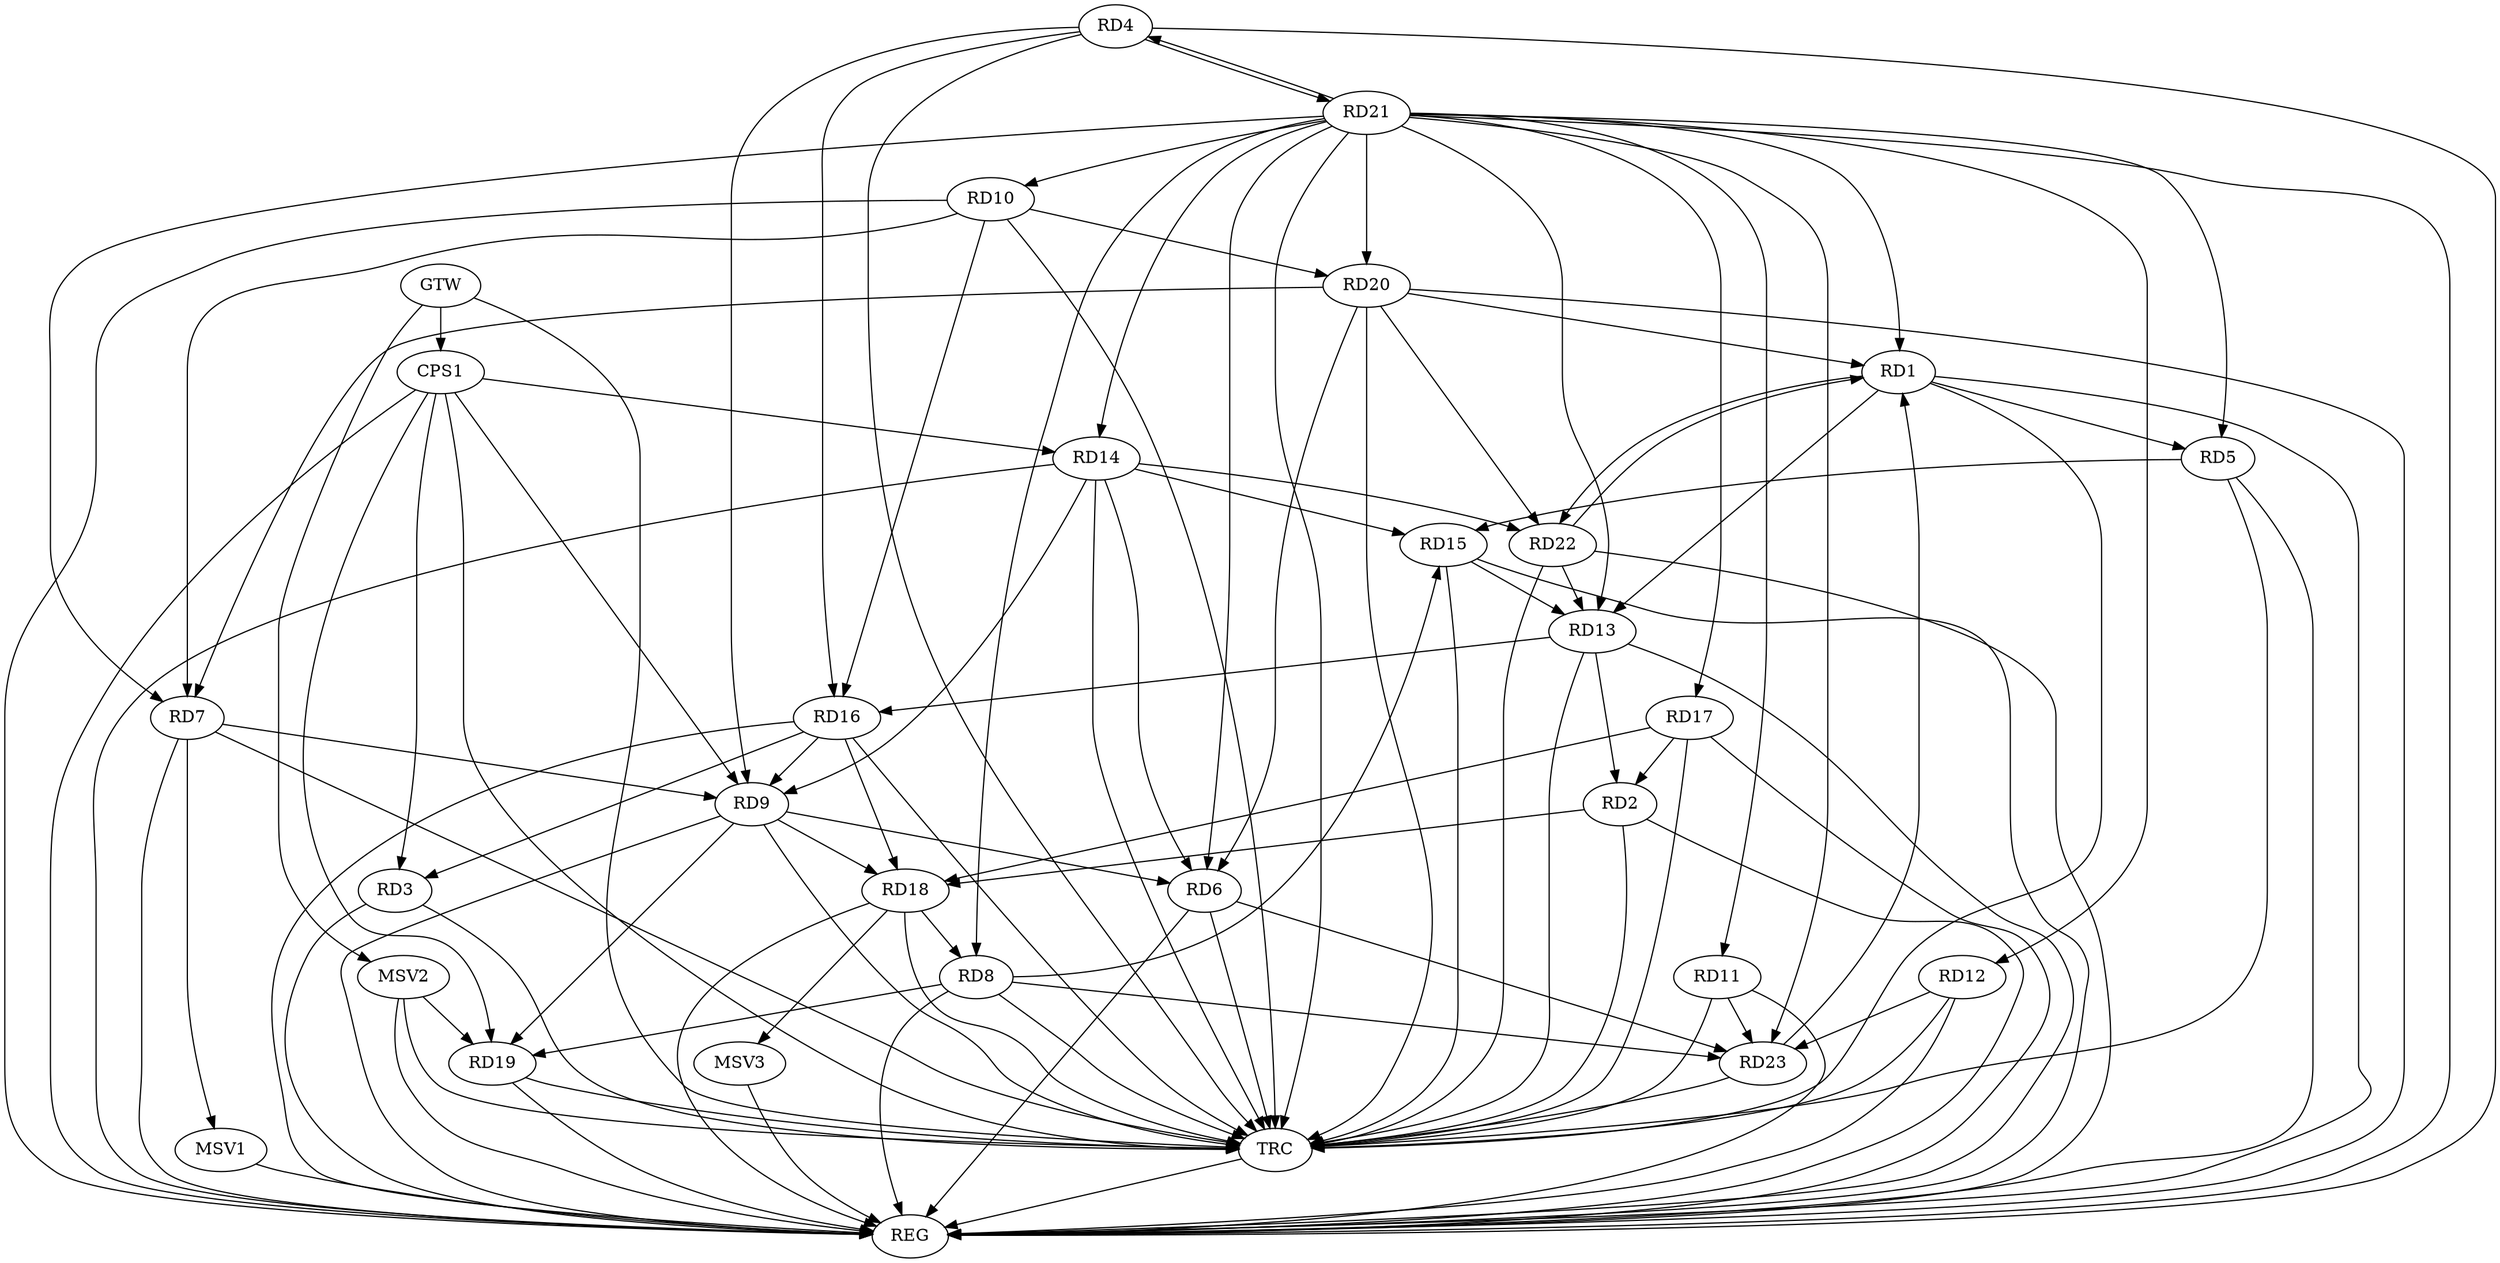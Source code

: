 strict digraph G {
  RD1 [ label="RD1" ];
  RD2 [ label="RD2" ];
  RD3 [ label="RD3" ];
  RD4 [ label="RD4" ];
  RD5 [ label="RD5" ];
  RD6 [ label="RD6" ];
  RD7 [ label="RD7" ];
  RD8 [ label="RD8" ];
  RD9 [ label="RD9" ];
  RD10 [ label="RD10" ];
  RD11 [ label="RD11" ];
  RD12 [ label="RD12" ];
  RD13 [ label="RD13" ];
  RD14 [ label="RD14" ];
  RD15 [ label="RD15" ];
  RD16 [ label="RD16" ];
  RD17 [ label="RD17" ];
  RD18 [ label="RD18" ];
  RD19 [ label="RD19" ];
  RD20 [ label="RD20" ];
  RD21 [ label="RD21" ];
  RD22 [ label="RD22" ];
  RD23 [ label="RD23" ];
  CPS1 [ label="CPS1" ];
  GTW [ label="GTW" ];
  REG [ label="REG" ];
  TRC [ label="TRC" ];
  MSV1 [ label="MSV1" ];
  MSV2 [ label="MSV2" ];
  MSV3 [ label="MSV3" ];
  RD1 -> RD5;
  RD1 -> RD13;
  RD20 -> RD1;
  RD21 -> RD1;
  RD1 -> RD22;
  RD22 -> RD1;
  RD23 -> RD1;
  RD13 -> RD2;
  RD17 -> RD2;
  RD2 -> RD18;
  RD16 -> RD3;
  RD4 -> RD9;
  RD4 -> RD16;
  RD4 -> RD21;
  RD5 -> RD15;
  RD9 -> RD6;
  RD14 -> RD6;
  RD20 -> RD6;
  RD6 -> RD23;
  RD7 -> RD9;
  RD10 -> RD7;
  RD20 -> RD7;
  RD21 -> RD7;
  RD8 -> RD15;
  RD18 -> RD8;
  RD8 -> RD19;
  RD21 -> RD8;
  RD8 -> RD23;
  RD14 -> RD9;
  RD16 -> RD9;
  RD9 -> RD18;
  RD9 -> RD19;
  RD10 -> RD16;
  RD10 -> RD20;
  RD11 -> RD23;
  RD12 -> RD23;
  RD15 -> RD13;
  RD13 -> RD16;
  RD21 -> RD13;
  RD22 -> RD13;
  RD14 -> RD15;
  RD21 -> RD14;
  RD14 -> RD22;
  RD16 -> RD18;
  RD17 -> RD18;
  RD20 -> RD22;
  CPS1 -> RD3;
  CPS1 -> RD19;
  CPS1 -> RD9;
  CPS1 -> RD14;
  GTW -> CPS1;
  RD1 -> REG;
  RD2 -> REG;
  RD3 -> REG;
  RD4 -> REG;
  RD5 -> REG;
  RD6 -> REG;
  RD7 -> REG;
  RD8 -> REG;
  RD9 -> REG;
  RD10 -> REG;
  RD11 -> REG;
  RD12 -> REG;
  RD13 -> REG;
  RD14 -> REG;
  RD15 -> REG;
  RD16 -> REG;
  RD17 -> REG;
  RD18 -> REG;
  RD19 -> REG;
  RD20 -> REG;
  RD21 -> REG;
  RD22 -> REG;
  CPS1 -> REG;
  RD1 -> TRC;
  RD2 -> TRC;
  RD3 -> TRC;
  RD4 -> TRC;
  RD5 -> TRC;
  RD6 -> TRC;
  RD7 -> TRC;
  RD8 -> TRC;
  RD9 -> TRC;
  RD10 -> TRC;
  RD11 -> TRC;
  RD12 -> TRC;
  RD13 -> TRC;
  RD14 -> TRC;
  RD15 -> TRC;
  RD16 -> TRC;
  RD17 -> TRC;
  RD18 -> TRC;
  RD19 -> TRC;
  RD20 -> TRC;
  RD21 -> TRC;
  RD22 -> TRC;
  RD23 -> TRC;
  CPS1 -> TRC;
  GTW -> TRC;
  TRC -> REG;
  RD21 -> RD4;
  RD21 -> RD11;
  RD21 -> RD5;
  RD21 -> RD17;
  RD21 -> RD23;
  RD21 -> RD10;
  RD21 -> RD12;
  RD21 -> RD6;
  RD21 -> RD20;
  RD7 -> MSV1;
  MSV1 -> REG;
  MSV2 -> RD19;
  GTW -> MSV2;
  MSV2 -> REG;
  MSV2 -> TRC;
  RD18 -> MSV3;
  MSV3 -> REG;
}
